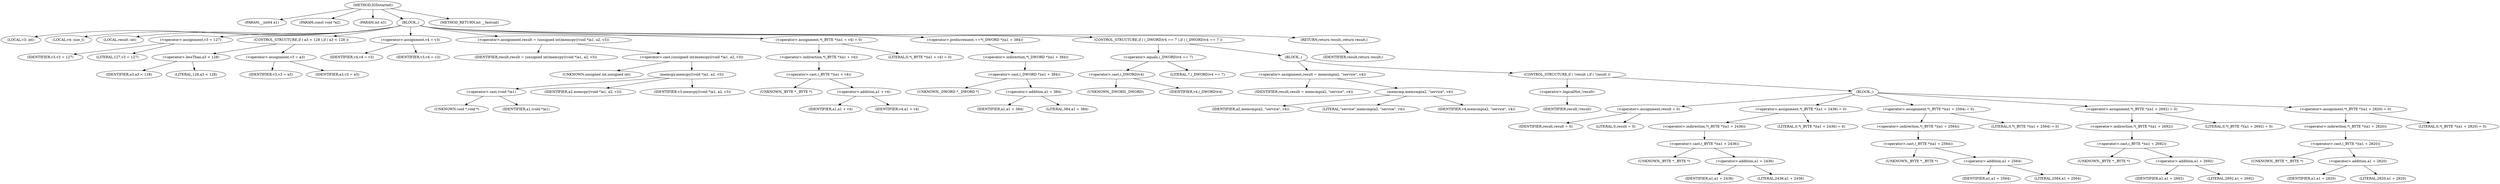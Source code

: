 digraph IGDstartelt {  
"1000104" [label = "(METHOD,IGDstartelt)" ]
"1000105" [label = "(PARAM,__int64 a1)" ]
"1000106" [label = "(PARAM,const void *a2)" ]
"1000107" [label = "(PARAM,int a3)" ]
"1000108" [label = "(BLOCK,,)" ]
"1000109" [label = "(LOCAL,v3: int)" ]
"1000110" [label = "(LOCAL,v4: size_t)" ]
"1000111" [label = "(LOCAL,result: int)" ]
"1000112" [label = "(<operator>.assignment,v3 = 127)" ]
"1000113" [label = "(IDENTIFIER,v3,v3 = 127)" ]
"1000114" [label = "(LITERAL,127,v3 = 127)" ]
"1000115" [label = "(CONTROL_STRUCTURE,if ( a3 < 128 ),if ( a3 < 128 ))" ]
"1000116" [label = "(<operator>.lessThan,a3 < 128)" ]
"1000117" [label = "(IDENTIFIER,a3,a3 < 128)" ]
"1000118" [label = "(LITERAL,128,a3 < 128)" ]
"1000119" [label = "(<operator>.assignment,v3 = a3)" ]
"1000120" [label = "(IDENTIFIER,v3,v3 = a3)" ]
"1000121" [label = "(IDENTIFIER,a3,v3 = a3)" ]
"1000122" [label = "(<operator>.assignment,v4 = v3)" ]
"1000123" [label = "(IDENTIFIER,v4,v4 = v3)" ]
"1000124" [label = "(IDENTIFIER,v3,v4 = v3)" ]
"1000125" [label = "(<operator>.assignment,result = (unsigned int)memcpy((void *)a1, a2, v3))" ]
"1000126" [label = "(IDENTIFIER,result,result = (unsigned int)memcpy((void *)a1, a2, v3))" ]
"1000127" [label = "(<operator>.cast,(unsigned int)memcpy((void *)a1, a2, v3))" ]
"1000128" [label = "(UNKNOWN,unsigned int,unsigned int)" ]
"1000129" [label = "(memcpy,memcpy((void *)a1, a2, v3))" ]
"1000130" [label = "(<operator>.cast,(void *)a1)" ]
"1000131" [label = "(UNKNOWN,void *,void *)" ]
"1000132" [label = "(IDENTIFIER,a1,(void *)a1)" ]
"1000133" [label = "(IDENTIFIER,a2,memcpy((void *)a1, a2, v3))" ]
"1000134" [label = "(IDENTIFIER,v3,memcpy((void *)a1, a2, v3))" ]
"1000135" [label = "(<operator>.assignment,*(_BYTE *)(a1 + v4) = 0)" ]
"1000136" [label = "(<operator>.indirection,*(_BYTE *)(a1 + v4))" ]
"1000137" [label = "(<operator>.cast,(_BYTE *)(a1 + v4))" ]
"1000138" [label = "(UNKNOWN,_BYTE *,_BYTE *)" ]
"1000139" [label = "(<operator>.addition,a1 + v4)" ]
"1000140" [label = "(IDENTIFIER,a1,a1 + v4)" ]
"1000141" [label = "(IDENTIFIER,v4,a1 + v4)" ]
"1000142" [label = "(LITERAL,0,*(_BYTE *)(a1 + v4) = 0)" ]
"1000143" [label = "(<operator>.preIncrement,++*(_DWORD *)(a1 + 384))" ]
"1000144" [label = "(<operator>.indirection,*(_DWORD *)(a1 + 384))" ]
"1000145" [label = "(<operator>.cast,(_DWORD *)(a1 + 384))" ]
"1000146" [label = "(UNKNOWN,_DWORD *,_DWORD *)" ]
"1000147" [label = "(<operator>.addition,a1 + 384)" ]
"1000148" [label = "(IDENTIFIER,a1,a1 + 384)" ]
"1000149" [label = "(LITERAL,384,a1 + 384)" ]
"1000150" [label = "(CONTROL_STRUCTURE,if ( (_DWORD)v4 == 7 ),if ( (_DWORD)v4 == 7 ))" ]
"1000151" [label = "(<operator>.equals,(_DWORD)v4 == 7)" ]
"1000152" [label = "(<operator>.cast,(_DWORD)v4)" ]
"1000153" [label = "(UNKNOWN,_DWORD,_DWORD)" ]
"1000154" [label = "(IDENTIFIER,v4,(_DWORD)v4)" ]
"1000155" [label = "(LITERAL,7,(_DWORD)v4 == 7)" ]
"1000156" [label = "(BLOCK,,)" ]
"1000157" [label = "(<operator>.assignment,result = memcmp(a2, \"service\", v4))" ]
"1000158" [label = "(IDENTIFIER,result,result = memcmp(a2, \"service\", v4))" ]
"1000159" [label = "(memcmp,memcmp(a2, \"service\", v4))" ]
"1000160" [label = "(IDENTIFIER,a2,memcmp(a2, \"service\", v4))" ]
"1000161" [label = "(LITERAL,\"service\",memcmp(a2, \"service\", v4))" ]
"1000162" [label = "(IDENTIFIER,v4,memcmp(a2, \"service\", v4))" ]
"1000163" [label = "(CONTROL_STRUCTURE,if ( !result ),if ( !result ))" ]
"1000164" [label = "(<operator>.logicalNot,!result)" ]
"1000165" [label = "(IDENTIFIER,result,!result)" ]
"1000166" [label = "(BLOCK,,)" ]
"1000167" [label = "(<operator>.assignment,result = 0)" ]
"1000168" [label = "(IDENTIFIER,result,result = 0)" ]
"1000169" [label = "(LITERAL,0,result = 0)" ]
"1000170" [label = "(<operator>.assignment,*(_BYTE *)(a1 + 2436) = 0)" ]
"1000171" [label = "(<operator>.indirection,*(_BYTE *)(a1 + 2436))" ]
"1000172" [label = "(<operator>.cast,(_BYTE *)(a1 + 2436))" ]
"1000173" [label = "(UNKNOWN,_BYTE *,_BYTE *)" ]
"1000174" [label = "(<operator>.addition,a1 + 2436)" ]
"1000175" [label = "(IDENTIFIER,a1,a1 + 2436)" ]
"1000176" [label = "(LITERAL,2436,a1 + 2436)" ]
"1000177" [label = "(LITERAL,0,*(_BYTE *)(a1 + 2436) = 0)" ]
"1000178" [label = "(<operator>.assignment,*(_BYTE *)(a1 + 2564) = 0)" ]
"1000179" [label = "(<operator>.indirection,*(_BYTE *)(a1 + 2564))" ]
"1000180" [label = "(<operator>.cast,(_BYTE *)(a1 + 2564))" ]
"1000181" [label = "(UNKNOWN,_BYTE *,_BYTE *)" ]
"1000182" [label = "(<operator>.addition,a1 + 2564)" ]
"1000183" [label = "(IDENTIFIER,a1,a1 + 2564)" ]
"1000184" [label = "(LITERAL,2564,a1 + 2564)" ]
"1000185" [label = "(LITERAL,0,*(_BYTE *)(a1 + 2564) = 0)" ]
"1000186" [label = "(<operator>.assignment,*(_BYTE *)(a1 + 2692) = 0)" ]
"1000187" [label = "(<operator>.indirection,*(_BYTE *)(a1 + 2692))" ]
"1000188" [label = "(<operator>.cast,(_BYTE *)(a1 + 2692))" ]
"1000189" [label = "(UNKNOWN,_BYTE *,_BYTE *)" ]
"1000190" [label = "(<operator>.addition,a1 + 2692)" ]
"1000191" [label = "(IDENTIFIER,a1,a1 + 2692)" ]
"1000192" [label = "(LITERAL,2692,a1 + 2692)" ]
"1000193" [label = "(LITERAL,0,*(_BYTE *)(a1 + 2692) = 0)" ]
"1000194" [label = "(<operator>.assignment,*(_BYTE *)(a1 + 2820) = 0)" ]
"1000195" [label = "(<operator>.indirection,*(_BYTE *)(a1 + 2820))" ]
"1000196" [label = "(<operator>.cast,(_BYTE *)(a1 + 2820))" ]
"1000197" [label = "(UNKNOWN,_BYTE *,_BYTE *)" ]
"1000198" [label = "(<operator>.addition,a1 + 2820)" ]
"1000199" [label = "(IDENTIFIER,a1,a1 + 2820)" ]
"1000200" [label = "(LITERAL,2820,a1 + 2820)" ]
"1000201" [label = "(LITERAL,0,*(_BYTE *)(a1 + 2820) = 0)" ]
"1000202" [label = "(RETURN,return result;,return result;)" ]
"1000203" [label = "(IDENTIFIER,result,return result;)" ]
"1000204" [label = "(METHOD_RETURN,int __fastcall)" ]
  "1000104" -> "1000105" 
  "1000104" -> "1000106" 
  "1000104" -> "1000107" 
  "1000104" -> "1000108" 
  "1000104" -> "1000204" 
  "1000108" -> "1000109" 
  "1000108" -> "1000110" 
  "1000108" -> "1000111" 
  "1000108" -> "1000112" 
  "1000108" -> "1000115" 
  "1000108" -> "1000122" 
  "1000108" -> "1000125" 
  "1000108" -> "1000135" 
  "1000108" -> "1000143" 
  "1000108" -> "1000150" 
  "1000108" -> "1000202" 
  "1000112" -> "1000113" 
  "1000112" -> "1000114" 
  "1000115" -> "1000116" 
  "1000115" -> "1000119" 
  "1000116" -> "1000117" 
  "1000116" -> "1000118" 
  "1000119" -> "1000120" 
  "1000119" -> "1000121" 
  "1000122" -> "1000123" 
  "1000122" -> "1000124" 
  "1000125" -> "1000126" 
  "1000125" -> "1000127" 
  "1000127" -> "1000128" 
  "1000127" -> "1000129" 
  "1000129" -> "1000130" 
  "1000129" -> "1000133" 
  "1000129" -> "1000134" 
  "1000130" -> "1000131" 
  "1000130" -> "1000132" 
  "1000135" -> "1000136" 
  "1000135" -> "1000142" 
  "1000136" -> "1000137" 
  "1000137" -> "1000138" 
  "1000137" -> "1000139" 
  "1000139" -> "1000140" 
  "1000139" -> "1000141" 
  "1000143" -> "1000144" 
  "1000144" -> "1000145" 
  "1000145" -> "1000146" 
  "1000145" -> "1000147" 
  "1000147" -> "1000148" 
  "1000147" -> "1000149" 
  "1000150" -> "1000151" 
  "1000150" -> "1000156" 
  "1000151" -> "1000152" 
  "1000151" -> "1000155" 
  "1000152" -> "1000153" 
  "1000152" -> "1000154" 
  "1000156" -> "1000157" 
  "1000156" -> "1000163" 
  "1000157" -> "1000158" 
  "1000157" -> "1000159" 
  "1000159" -> "1000160" 
  "1000159" -> "1000161" 
  "1000159" -> "1000162" 
  "1000163" -> "1000164" 
  "1000163" -> "1000166" 
  "1000164" -> "1000165" 
  "1000166" -> "1000167" 
  "1000166" -> "1000170" 
  "1000166" -> "1000178" 
  "1000166" -> "1000186" 
  "1000166" -> "1000194" 
  "1000167" -> "1000168" 
  "1000167" -> "1000169" 
  "1000170" -> "1000171" 
  "1000170" -> "1000177" 
  "1000171" -> "1000172" 
  "1000172" -> "1000173" 
  "1000172" -> "1000174" 
  "1000174" -> "1000175" 
  "1000174" -> "1000176" 
  "1000178" -> "1000179" 
  "1000178" -> "1000185" 
  "1000179" -> "1000180" 
  "1000180" -> "1000181" 
  "1000180" -> "1000182" 
  "1000182" -> "1000183" 
  "1000182" -> "1000184" 
  "1000186" -> "1000187" 
  "1000186" -> "1000193" 
  "1000187" -> "1000188" 
  "1000188" -> "1000189" 
  "1000188" -> "1000190" 
  "1000190" -> "1000191" 
  "1000190" -> "1000192" 
  "1000194" -> "1000195" 
  "1000194" -> "1000201" 
  "1000195" -> "1000196" 
  "1000196" -> "1000197" 
  "1000196" -> "1000198" 
  "1000198" -> "1000199" 
  "1000198" -> "1000200" 
  "1000202" -> "1000203" 
}
